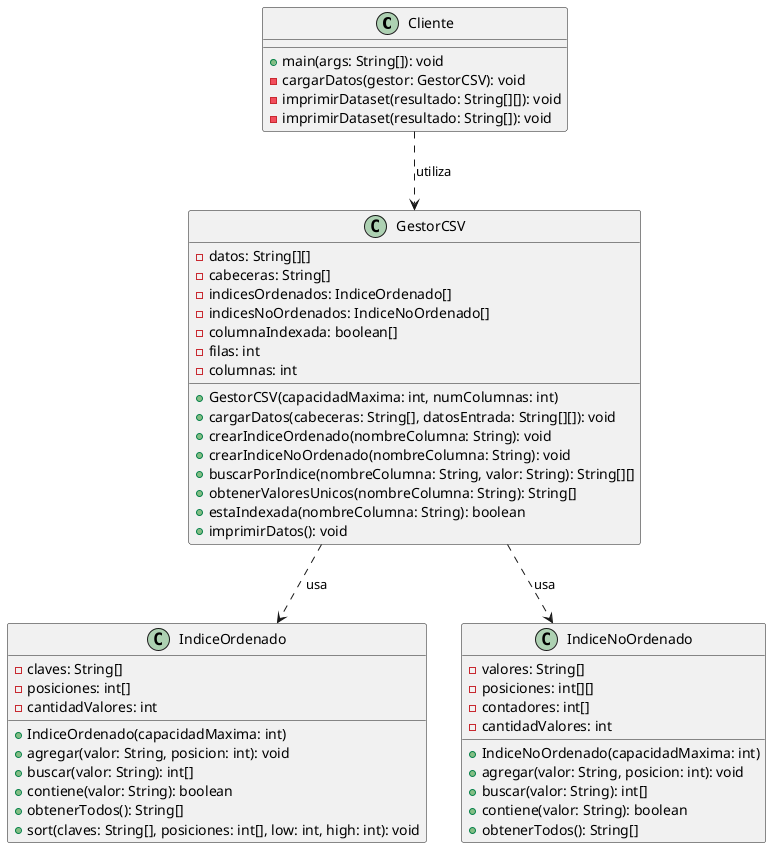 @startuml

class Cliente {
    + main(args: String[]): void
    - cargarDatos(gestor: GestorCSV): void
    - imprimirDataset(resultado: String[][]): void
    - imprimirDataset(resultado: String[]): void
}

class GestorCSV {
    - datos: String[][]
    - cabeceras: String[]
    - indicesOrdenados: IndiceOrdenado[]
    - indicesNoOrdenados: IndiceNoOrdenado[]
    - columnaIndexada: boolean[]
    - filas: int
    - columnas: int
    + GestorCSV(capacidadMaxima: int, numColumnas: int)
    + cargarDatos(cabeceras: String[], datosEntrada: String[][]): void
    + crearIndiceOrdenado(nombreColumna: String): void
    + crearIndiceNoOrdenado(nombreColumna: String): void
    + buscarPorIndice(nombreColumna: String, valor: String): String[][]
    + obtenerValoresUnicos(nombreColumna: String): String[]
    + estaIndexada(nombreColumna: String): boolean
    + imprimirDatos(): void
}

class IndiceOrdenado {
    - claves: String[]
    - posiciones: int[]
    - cantidadValores: int
    + IndiceOrdenado(capacidadMaxima: int)
    + agregar(valor: String, posicion: int): void
    + buscar(valor: String): int[]
    + contiene(valor: String): boolean
    + obtenerTodos(): String[]
    + sort(claves: String[], posiciones: int[], low: int, high: int): void
}

class IndiceNoOrdenado {
    - valores: String[]
    - posiciones: int[][]
    - contadores: int[]
    - cantidadValores: int
    + IndiceNoOrdenado(capacidadMaxima: int)
    + agregar(valor: String, posicion: int): void
    + buscar(valor: String): int[]
    + contiene(valor: String): boolean
    + obtenerTodos(): String[]
}

Cliente ..> GestorCSV : utiliza
GestorCSV ..>  IndiceOrdenado : usa
GestorCSV ..>  IndiceNoOrdenado : usa

@enduml
